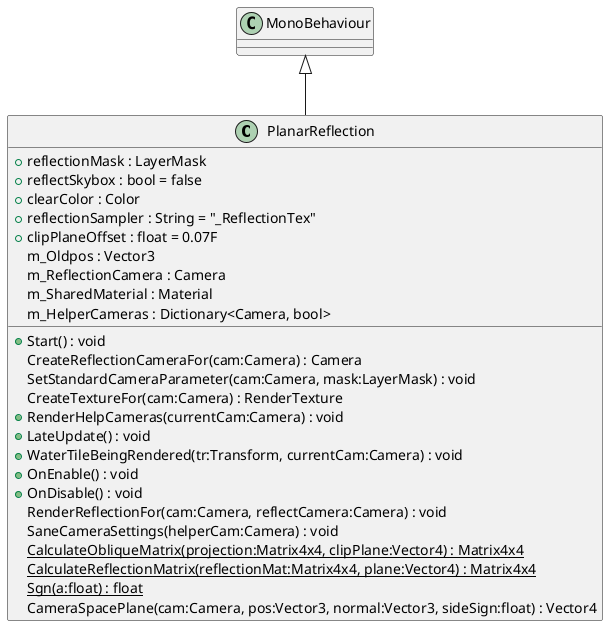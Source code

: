 @startuml
class PlanarReflection {
    + reflectionMask : LayerMask
    + reflectSkybox : bool = false
    + clearColor : Color
    + reflectionSampler : String = "_ReflectionTex"
    + clipPlaneOffset : float = 0.07F
    m_Oldpos : Vector3
    m_ReflectionCamera : Camera
    m_SharedMaterial : Material
    m_HelperCameras : Dictionary<Camera, bool>
    + Start() : void
    CreateReflectionCameraFor(cam:Camera) : Camera
    SetStandardCameraParameter(cam:Camera, mask:LayerMask) : void
    CreateTextureFor(cam:Camera) : RenderTexture
    + RenderHelpCameras(currentCam:Camera) : void
    + LateUpdate() : void
    + WaterTileBeingRendered(tr:Transform, currentCam:Camera) : void
    + OnEnable() : void
    + OnDisable() : void
    RenderReflectionFor(cam:Camera, reflectCamera:Camera) : void
    SaneCameraSettings(helperCam:Camera) : void
    {static} CalculateObliqueMatrix(projection:Matrix4x4, clipPlane:Vector4) : Matrix4x4
    {static} CalculateReflectionMatrix(reflectionMat:Matrix4x4, plane:Vector4) : Matrix4x4
    {static} Sgn(a:float) : float
    CameraSpacePlane(cam:Camera, pos:Vector3, normal:Vector3, sideSign:float) : Vector4
}
MonoBehaviour <|-- PlanarReflection
@enduml
